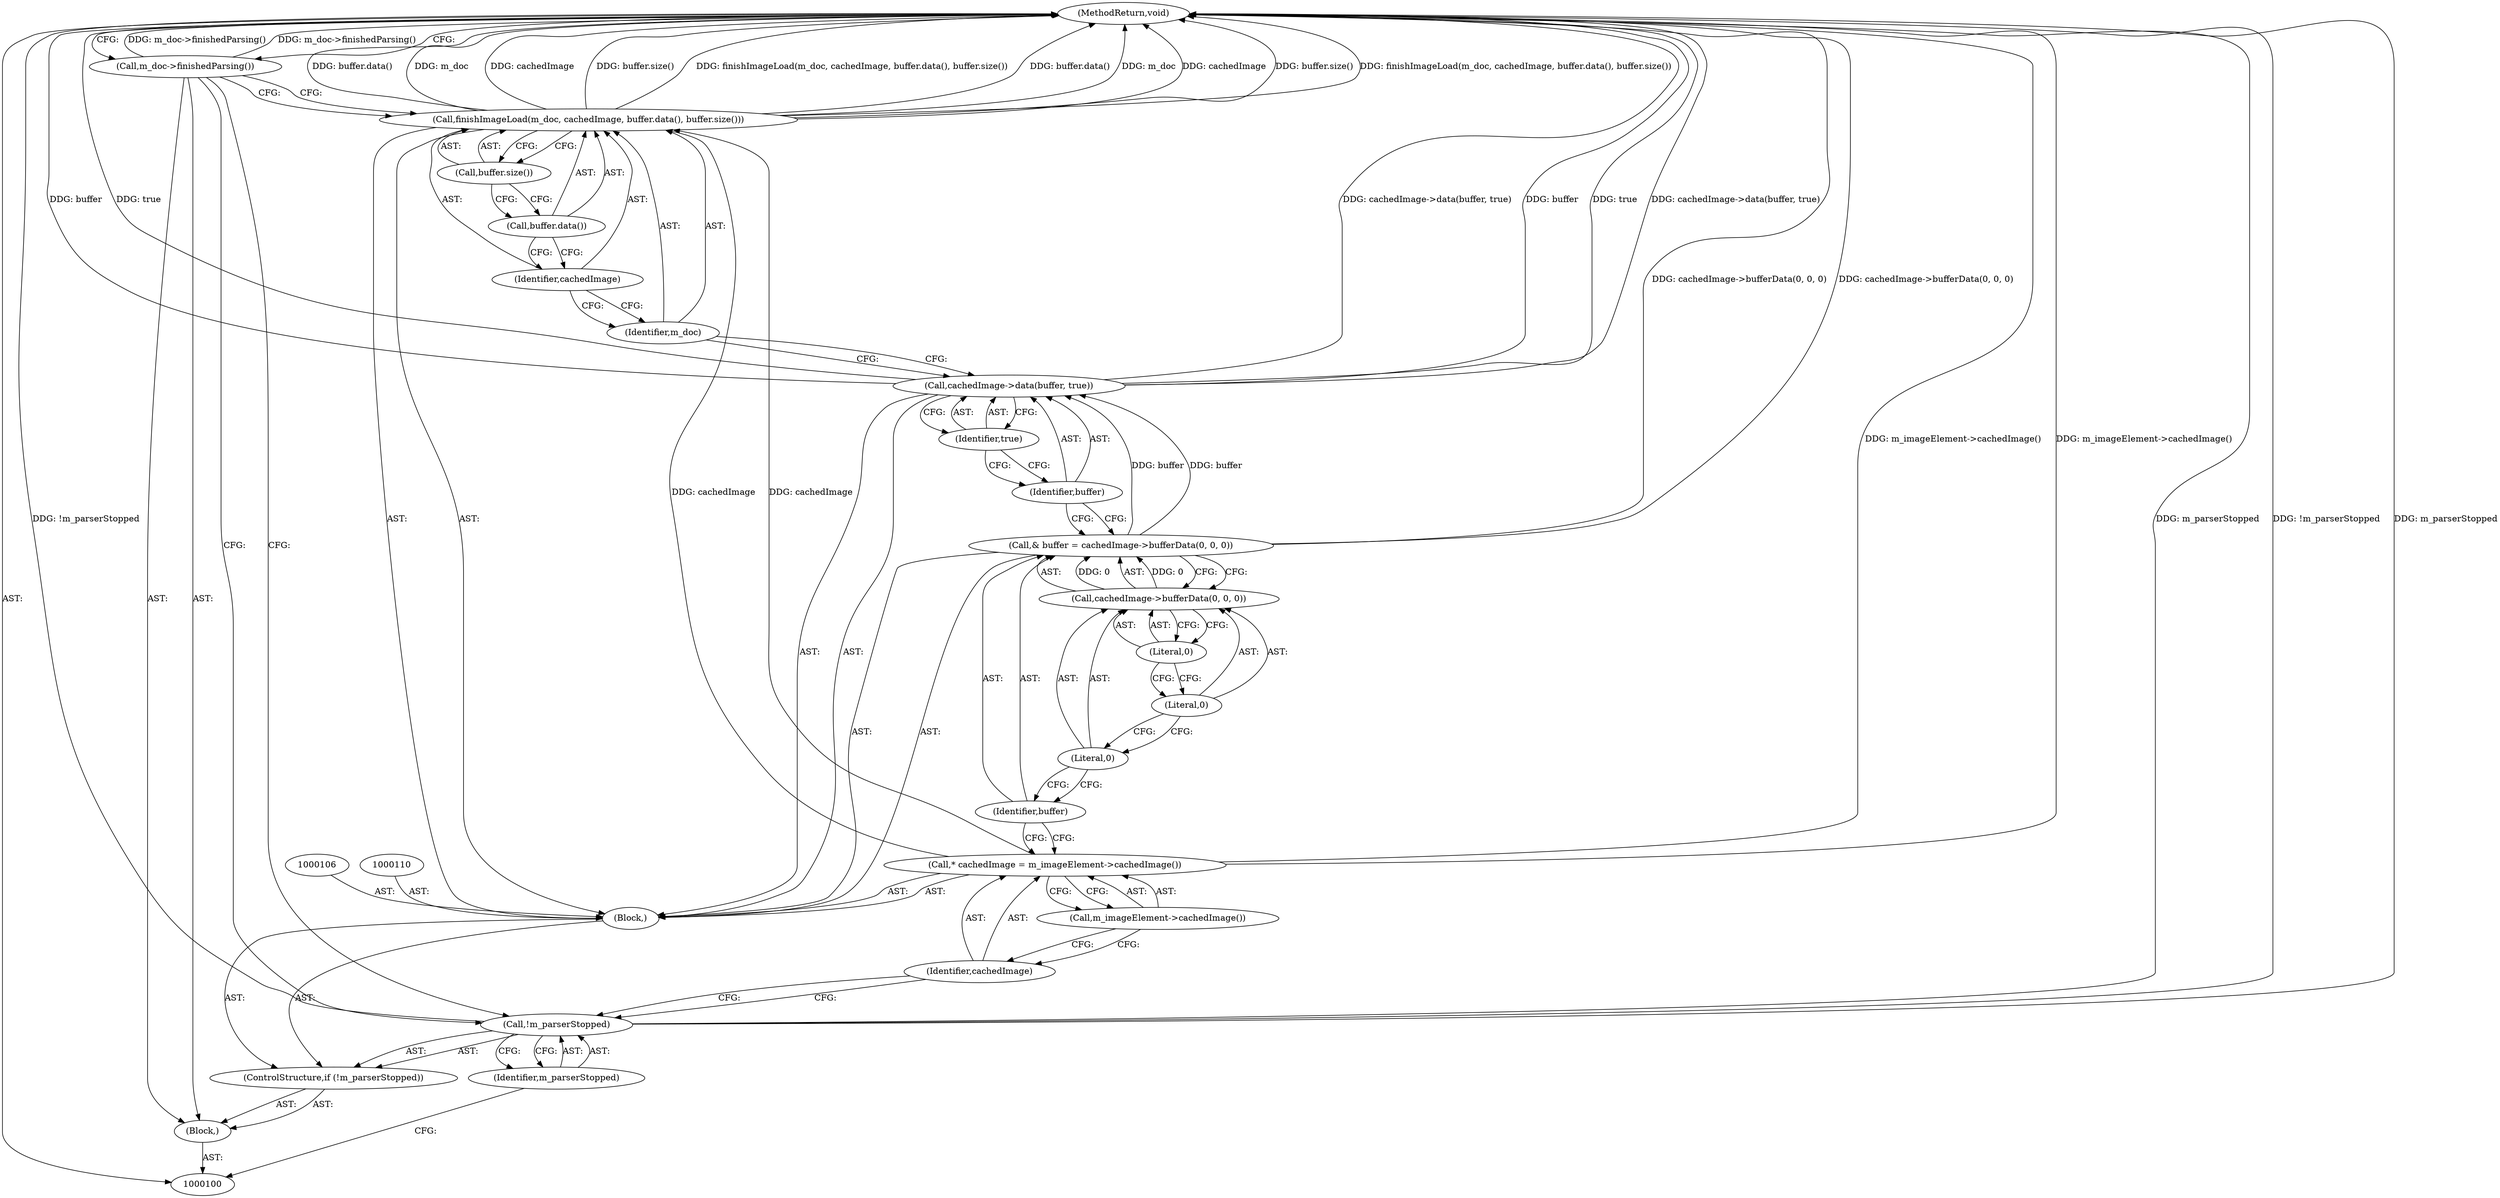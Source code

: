 digraph "1_Chrome_b8a29dc352cfcbc8d1d6476b07a483bec18e6808" {
"1000126" [label="(MethodReturn,void)"];
"1000125" [label="(Call,m_doc->finishedParsing())"];
"1000101" [label="(Block,)"];
"1000102" [label="(ControlStructure,if (!m_parserStopped))"];
"1000103" [label="(Call,!m_parserStopped)"];
"1000104" [label="(Identifier,m_parserStopped)"];
"1000107" [label="(Call,* cachedImage = m_imageElement->cachedImage())"];
"1000108" [label="(Identifier,cachedImage)"];
"1000109" [label="(Call,m_imageElement->cachedImage())"];
"1000111" [label="(Call,& buffer = cachedImage->bufferData(0, 0, 0))"];
"1000112" [label="(Identifier,buffer)"];
"1000113" [label="(Call,cachedImage->bufferData(0, 0, 0))"];
"1000114" [label="(Literal,0)"];
"1000115" [label="(Literal,0)"];
"1000116" [label="(Literal,0)"];
"1000105" [label="(Block,)"];
"1000118" [label="(Identifier,buffer)"];
"1000119" [label="(Identifier,true)"];
"1000117" [label="(Call,cachedImage->data(buffer, true))"];
"1000121" [label="(Identifier,m_doc)"];
"1000122" [label="(Identifier,cachedImage)"];
"1000123" [label="(Call,buffer.data())"];
"1000124" [label="(Call,buffer.size())"];
"1000120" [label="(Call,finishImageLoad(m_doc, cachedImage, buffer.data(), buffer.size()))"];
"1000126" -> "1000100"  [label="AST: "];
"1000126" -> "1000125"  [label="CFG: "];
"1000117" -> "1000126"  [label="DDG: cachedImage->data(buffer, true)"];
"1000117" -> "1000126"  [label="DDG: buffer"];
"1000117" -> "1000126"  [label="DDG: true"];
"1000125" -> "1000126"  [label="DDG: m_doc->finishedParsing()"];
"1000103" -> "1000126"  [label="DDG: m_parserStopped"];
"1000103" -> "1000126"  [label="DDG: !m_parserStopped"];
"1000120" -> "1000126"  [label="DDG: buffer.data()"];
"1000120" -> "1000126"  [label="DDG: m_doc"];
"1000120" -> "1000126"  [label="DDG: cachedImage"];
"1000120" -> "1000126"  [label="DDG: buffer.size()"];
"1000120" -> "1000126"  [label="DDG: finishImageLoad(m_doc, cachedImage, buffer.data(), buffer.size())"];
"1000107" -> "1000126"  [label="DDG: m_imageElement->cachedImage()"];
"1000111" -> "1000126"  [label="DDG: cachedImage->bufferData(0, 0, 0)"];
"1000125" -> "1000101"  [label="AST: "];
"1000125" -> "1000120"  [label="CFG: "];
"1000125" -> "1000103"  [label="CFG: "];
"1000126" -> "1000125"  [label="CFG: "];
"1000125" -> "1000126"  [label="DDG: m_doc->finishedParsing()"];
"1000101" -> "1000100"  [label="AST: "];
"1000102" -> "1000101"  [label="AST: "];
"1000125" -> "1000101"  [label="AST: "];
"1000102" -> "1000101"  [label="AST: "];
"1000103" -> "1000102"  [label="AST: "];
"1000105" -> "1000102"  [label="AST: "];
"1000103" -> "1000102"  [label="AST: "];
"1000103" -> "1000104"  [label="CFG: "];
"1000104" -> "1000103"  [label="AST: "];
"1000108" -> "1000103"  [label="CFG: "];
"1000125" -> "1000103"  [label="CFG: "];
"1000103" -> "1000126"  [label="DDG: m_parserStopped"];
"1000103" -> "1000126"  [label="DDG: !m_parserStopped"];
"1000104" -> "1000103"  [label="AST: "];
"1000104" -> "1000100"  [label="CFG: "];
"1000103" -> "1000104"  [label="CFG: "];
"1000107" -> "1000105"  [label="AST: "];
"1000107" -> "1000109"  [label="CFG: "];
"1000108" -> "1000107"  [label="AST: "];
"1000109" -> "1000107"  [label="AST: "];
"1000112" -> "1000107"  [label="CFG: "];
"1000107" -> "1000126"  [label="DDG: m_imageElement->cachedImage()"];
"1000107" -> "1000120"  [label="DDG: cachedImage"];
"1000108" -> "1000107"  [label="AST: "];
"1000108" -> "1000103"  [label="CFG: "];
"1000109" -> "1000108"  [label="CFG: "];
"1000109" -> "1000107"  [label="AST: "];
"1000109" -> "1000108"  [label="CFG: "];
"1000107" -> "1000109"  [label="CFG: "];
"1000111" -> "1000105"  [label="AST: "];
"1000111" -> "1000113"  [label="CFG: "];
"1000112" -> "1000111"  [label="AST: "];
"1000113" -> "1000111"  [label="AST: "];
"1000118" -> "1000111"  [label="CFG: "];
"1000111" -> "1000126"  [label="DDG: cachedImage->bufferData(0, 0, 0)"];
"1000113" -> "1000111"  [label="DDG: 0"];
"1000111" -> "1000117"  [label="DDG: buffer"];
"1000112" -> "1000111"  [label="AST: "];
"1000112" -> "1000107"  [label="CFG: "];
"1000114" -> "1000112"  [label="CFG: "];
"1000113" -> "1000111"  [label="AST: "];
"1000113" -> "1000116"  [label="CFG: "];
"1000114" -> "1000113"  [label="AST: "];
"1000115" -> "1000113"  [label="AST: "];
"1000116" -> "1000113"  [label="AST: "];
"1000111" -> "1000113"  [label="CFG: "];
"1000113" -> "1000111"  [label="DDG: 0"];
"1000114" -> "1000113"  [label="AST: "];
"1000114" -> "1000112"  [label="CFG: "];
"1000115" -> "1000114"  [label="CFG: "];
"1000115" -> "1000113"  [label="AST: "];
"1000115" -> "1000114"  [label="CFG: "];
"1000116" -> "1000115"  [label="CFG: "];
"1000116" -> "1000113"  [label="AST: "];
"1000116" -> "1000115"  [label="CFG: "];
"1000113" -> "1000116"  [label="CFG: "];
"1000105" -> "1000102"  [label="AST: "];
"1000106" -> "1000105"  [label="AST: "];
"1000107" -> "1000105"  [label="AST: "];
"1000110" -> "1000105"  [label="AST: "];
"1000111" -> "1000105"  [label="AST: "];
"1000117" -> "1000105"  [label="AST: "];
"1000120" -> "1000105"  [label="AST: "];
"1000118" -> "1000117"  [label="AST: "];
"1000118" -> "1000111"  [label="CFG: "];
"1000119" -> "1000118"  [label="CFG: "];
"1000119" -> "1000117"  [label="AST: "];
"1000119" -> "1000118"  [label="CFG: "];
"1000117" -> "1000119"  [label="CFG: "];
"1000117" -> "1000105"  [label="AST: "];
"1000117" -> "1000119"  [label="CFG: "];
"1000118" -> "1000117"  [label="AST: "];
"1000119" -> "1000117"  [label="AST: "];
"1000121" -> "1000117"  [label="CFG: "];
"1000117" -> "1000126"  [label="DDG: cachedImage->data(buffer, true)"];
"1000117" -> "1000126"  [label="DDG: buffer"];
"1000117" -> "1000126"  [label="DDG: true"];
"1000111" -> "1000117"  [label="DDG: buffer"];
"1000121" -> "1000120"  [label="AST: "];
"1000121" -> "1000117"  [label="CFG: "];
"1000122" -> "1000121"  [label="CFG: "];
"1000122" -> "1000120"  [label="AST: "];
"1000122" -> "1000121"  [label="CFG: "];
"1000123" -> "1000122"  [label="CFG: "];
"1000123" -> "1000120"  [label="AST: "];
"1000123" -> "1000122"  [label="CFG: "];
"1000124" -> "1000123"  [label="CFG: "];
"1000124" -> "1000120"  [label="AST: "];
"1000124" -> "1000123"  [label="CFG: "];
"1000120" -> "1000124"  [label="CFG: "];
"1000120" -> "1000105"  [label="AST: "];
"1000120" -> "1000124"  [label="CFG: "];
"1000121" -> "1000120"  [label="AST: "];
"1000122" -> "1000120"  [label="AST: "];
"1000123" -> "1000120"  [label="AST: "];
"1000124" -> "1000120"  [label="AST: "];
"1000125" -> "1000120"  [label="CFG: "];
"1000120" -> "1000126"  [label="DDG: buffer.data()"];
"1000120" -> "1000126"  [label="DDG: m_doc"];
"1000120" -> "1000126"  [label="DDG: cachedImage"];
"1000120" -> "1000126"  [label="DDG: buffer.size()"];
"1000120" -> "1000126"  [label="DDG: finishImageLoad(m_doc, cachedImage, buffer.data(), buffer.size())"];
"1000107" -> "1000120"  [label="DDG: cachedImage"];
}
